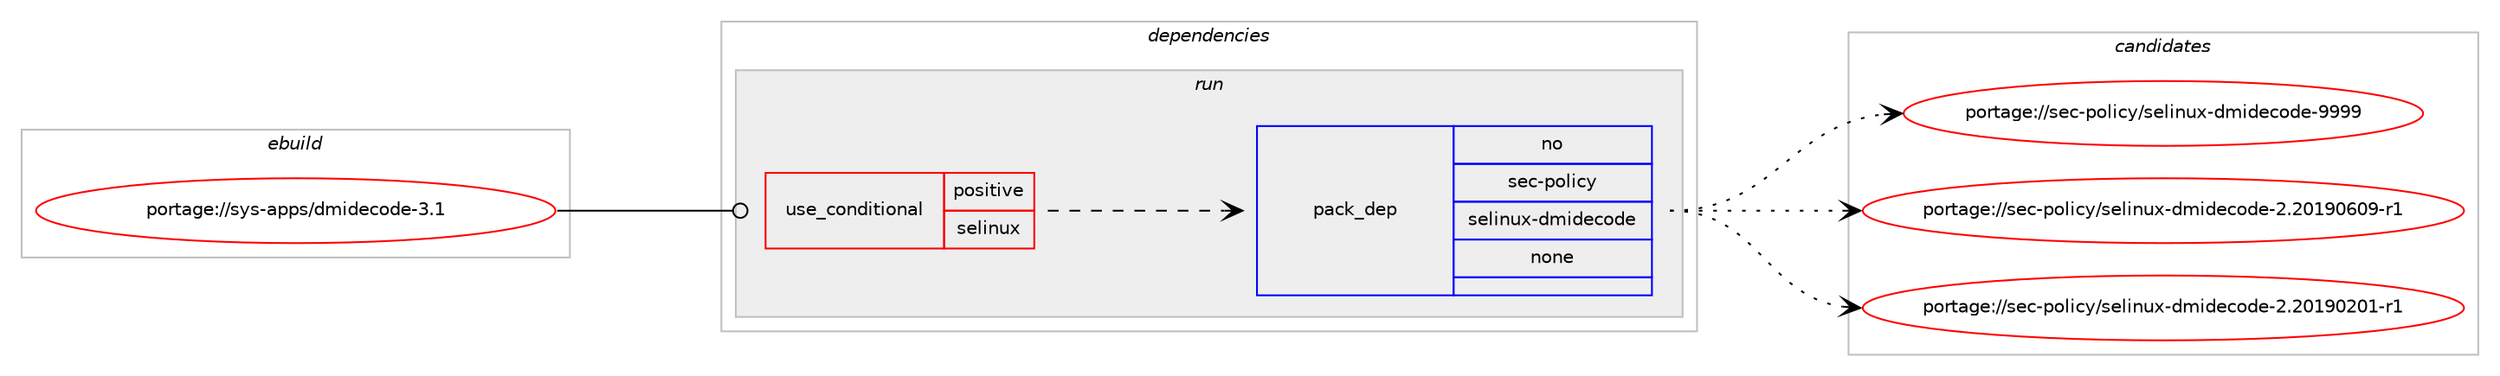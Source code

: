 digraph prolog {

# *************
# Graph options
# *************

newrank=true;
concentrate=true;
compound=true;
graph [rankdir=LR,fontname=Helvetica,fontsize=10,ranksep=1.5];#, ranksep=2.5, nodesep=0.2];
edge  [arrowhead=vee];
node  [fontname=Helvetica,fontsize=10];

# **********
# The ebuild
# **********

subgraph cluster_leftcol {
color=gray;
rank=same;
label=<<i>ebuild</i>>;
id [label="portage://sys-apps/dmidecode-3.1", color=red, width=4, href="../sys-apps/dmidecode-3.1.svg"];
}

# ****************
# The dependencies
# ****************

subgraph cluster_midcol {
color=gray;
label=<<i>dependencies</i>>;
subgraph cluster_compile {
fillcolor="#eeeeee";
style=filled;
label=<<i>compile</i>>;
}
subgraph cluster_compileandrun {
fillcolor="#eeeeee";
style=filled;
label=<<i>compile and run</i>>;
}
subgraph cluster_run {
fillcolor="#eeeeee";
style=filled;
label=<<i>run</i>>;
subgraph cond5865 {
dependency31376 [label=<<TABLE BORDER="0" CELLBORDER="1" CELLSPACING="0" CELLPADDING="4"><TR><TD ROWSPAN="3" CELLPADDING="10">use_conditional</TD></TR><TR><TD>positive</TD></TR><TR><TD>selinux</TD></TR></TABLE>>, shape=none, color=red];
subgraph pack24784 {
dependency31377 [label=<<TABLE BORDER="0" CELLBORDER="1" CELLSPACING="0" CELLPADDING="4" WIDTH="220"><TR><TD ROWSPAN="6" CELLPADDING="30">pack_dep</TD></TR><TR><TD WIDTH="110">no</TD></TR><TR><TD>sec-policy</TD></TR><TR><TD>selinux-dmidecode</TD></TR><TR><TD>none</TD></TR><TR><TD></TD></TR></TABLE>>, shape=none, color=blue];
}
dependency31376:e -> dependency31377:w [weight=20,style="dashed",arrowhead="vee"];
}
id:e -> dependency31376:w [weight=20,style="solid",arrowhead="odot"];
}
}

# **************
# The candidates
# **************

subgraph cluster_choices {
rank=same;
color=gray;
label=<<i>candidates</i>>;

subgraph choice24784 {
color=black;
nodesep=1;
choice1151019945112111108105991214711510110810511011712045100109105100101991111001014557575757 [label="portage://sec-policy/selinux-dmidecode-9999", color=red, width=4,href="../sec-policy/selinux-dmidecode-9999.svg"];
choice11510199451121111081059912147115101108105110117120451001091051001019911110010145504650484957485448574511449 [label="portage://sec-policy/selinux-dmidecode-2.20190609-r1", color=red, width=4,href="../sec-policy/selinux-dmidecode-2.20190609-r1.svg"];
choice11510199451121111081059912147115101108105110117120451001091051001019911110010145504650484957485048494511449 [label="portage://sec-policy/selinux-dmidecode-2.20190201-r1", color=red, width=4,href="../sec-policy/selinux-dmidecode-2.20190201-r1.svg"];
dependency31377:e -> choice1151019945112111108105991214711510110810511011712045100109105100101991111001014557575757:w [style=dotted,weight="100"];
dependency31377:e -> choice11510199451121111081059912147115101108105110117120451001091051001019911110010145504650484957485448574511449:w [style=dotted,weight="100"];
dependency31377:e -> choice11510199451121111081059912147115101108105110117120451001091051001019911110010145504650484957485048494511449:w [style=dotted,weight="100"];
}
}

}
